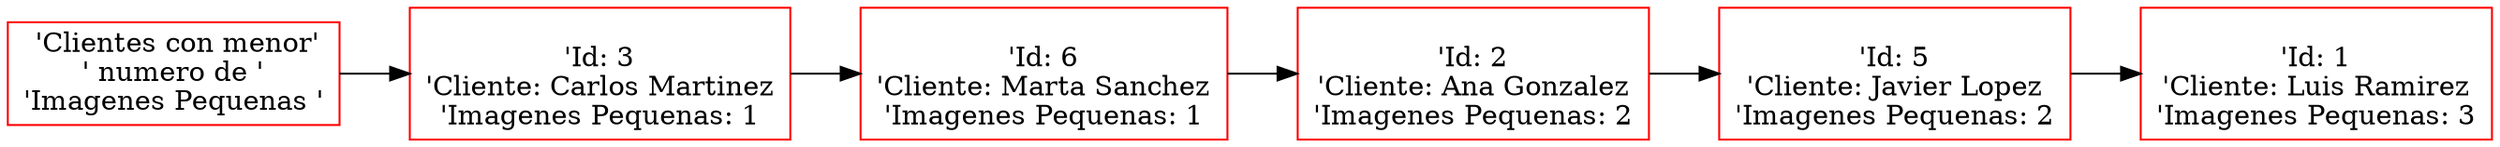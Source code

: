  digraph G {
 rankdir=LR;
 node0 [label=" 'Clientes con menor'\n' numero de '\n'Imagenes Pequenas '",  color="red", shape="rectangle"];
 node1 [label=" \n'Id: 3\n'Cliente: Carlos Martinez\n'Imagenes Pequenas: 1", color="red", shape="rectangle"];
 node0 -> node1 [dir="forward"];
 node2 [label=" \n'Id: 6\n'Cliente: Marta Sanchez\n'Imagenes Pequenas: 1", color="red", shape="rectangle"];
 node1 -> node2 [dir="forward"];
 node3 [label=" \n'Id: 2\n'Cliente: Ana Gonzalez\n'Imagenes Pequenas: 2", color="red", shape="rectangle"];
 node2 -> node3 [dir="forward"];
 node4 [label=" \n'Id: 5\n'Cliente: Javier Lopez\n'Imagenes Pequenas: 2", color="red", shape="rectangle"];
 node3 -> node4 [dir="forward"];
 node5 [label=" \n'Id: 1\n'Cliente: Luis Ramirez\n'Imagenes Pequenas: 3", color="red", shape="rectangle"];
 node4 -> node5 [dir="forward"];
 }
